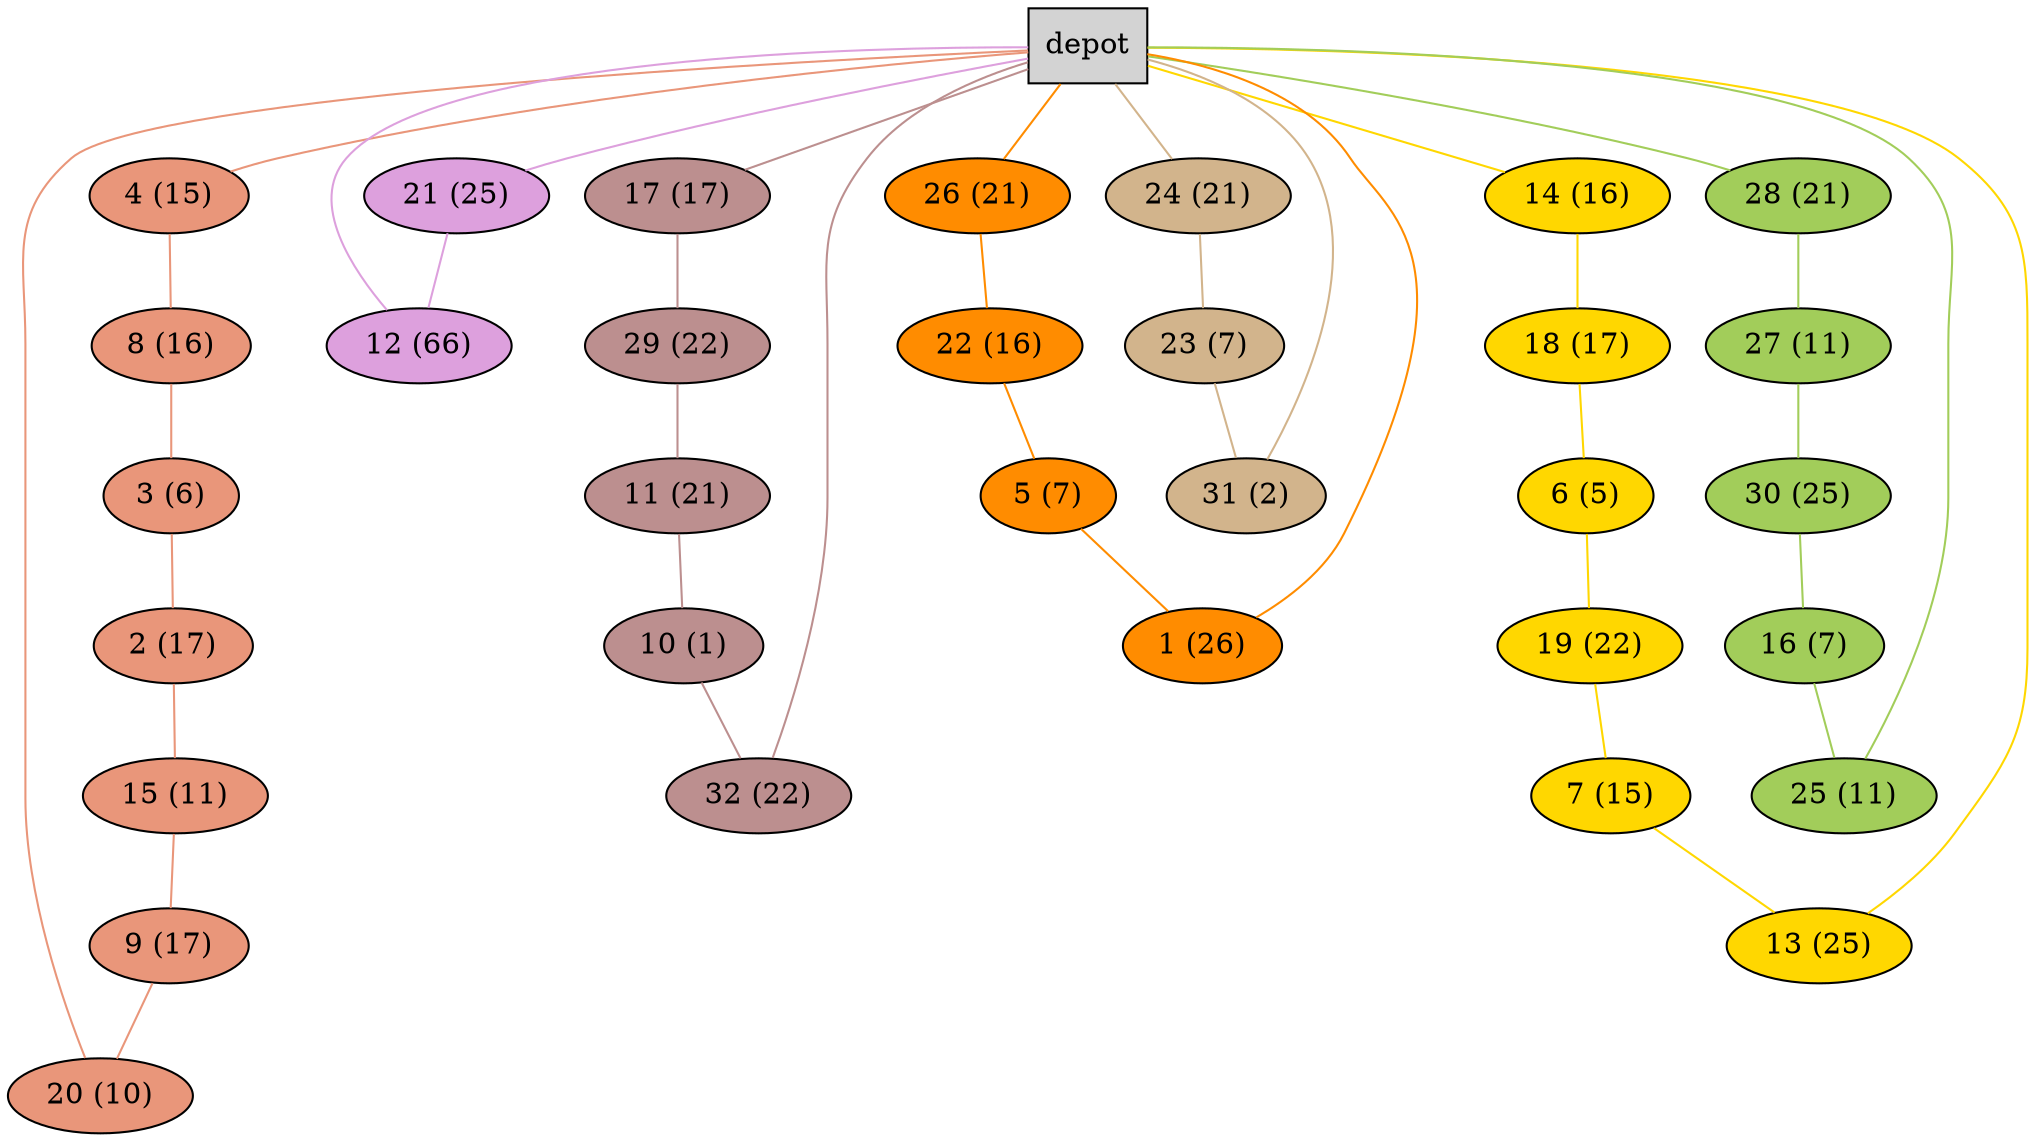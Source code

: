 graph G {
  0[shape = box, label = "depot", style = filled ];
  4[shape = ellipse, label = "4 (15)", style = filled , fillcolor = darksalmon ];
  "0"--"4"[color = darksalmon];
  8[shape = ellipse, label = "8 (16)", style = filled , fillcolor = darksalmon ];
  "4"--"8"[color = darksalmon];
  3[shape = ellipse, label = "3 (6)", style = filled , fillcolor = darksalmon ];
  "8"--"3"[color = darksalmon];
  2[shape = ellipse, label = "2 (17)", style = filled , fillcolor = darksalmon ];
  "3"--"2"[color = darksalmon];
  15[shape = ellipse, label = "15 (11)", style = filled , fillcolor = darksalmon ];
  "2"--"15"[color = darksalmon];
  9[shape = ellipse, label = "9 (17)", style = filled , fillcolor = darksalmon ];
  "15"--"9"[color = darksalmon];
  20[shape = ellipse, label = "20 (10)", style = filled , fillcolor = darksalmon ];
  "9"--"20"[color = darksalmon];
  "20"--"0"[color = darksalmon];
  14[shape = ellipse, label = "14 (16)", style = filled , fillcolor = gold ];
  "0"--"14"[color = gold];
  18[shape = ellipse, label = "18 (17)", style = filled , fillcolor = gold ];
  "14"--"18"[color = gold];
  6[shape = ellipse, label = "6 (5)", style = filled , fillcolor = gold ];
  "18"--"6"[color = gold];
  19[shape = ellipse, label = "19 (22)", style = filled , fillcolor = gold ];
  "6"--"19"[color = gold];
  7[shape = ellipse, label = "7 (15)", style = filled , fillcolor = gold ];
  "19"--"7"[color = gold];
  13[shape = ellipse, label = "13 (25)", style = filled , fillcolor = gold ];
  "7"--"13"[color = gold];
  "13"--"0"[color = gold];
  21[shape = ellipse, label = "21 (25)", style = filled , fillcolor = plum ];
  "0"--"21"[color = plum];
  12[shape = ellipse, label = "12 (66)", style = filled , fillcolor = plum ];
  "21"--"12"[color = plum];
  "12"--"0"[color = plum];
  24[shape = ellipse, label = "24 (21)", style = filled , fillcolor = tan ];
  "0"--"24"[color = tan];
  23[shape = ellipse, label = "23 (7)", style = filled , fillcolor = tan ];
  "24"--"23"[color = tan];
  31[shape = ellipse, label = "31 (2)", style = filled , fillcolor = tan ];
  "23"--"31"[color = tan];
  "31"--"0"[color = tan];
  26[shape = ellipse, label = "26 (21)", style = filled , fillcolor = darkorange ];
  "0"--"26"[color = darkorange];
  22[shape = ellipse, label = "22 (16)", style = filled , fillcolor = darkorange ];
  "26"--"22"[color = darkorange];
  5[shape = ellipse, label = "5 (7)", style = filled , fillcolor = darkorange ];
  "22"--"5"[color = darkorange];
  1[shape = ellipse, label = "1 (26)", style = filled , fillcolor = darkorange ];
  "5"--"1"[color = darkorange];
  "1"--"0"[color = darkorange];
  17[shape = ellipse, label = "17 (17)", style = filled , fillcolor = rosybrown ];
  "0"--"17"[color = rosybrown];
  29[shape = ellipse, label = "29 (22)", style = filled , fillcolor = rosybrown ];
  "17"--"29"[color = rosybrown];
  11[shape = ellipse, label = "11 (21)", style = filled , fillcolor = rosybrown ];
  "29"--"11"[color = rosybrown];
  10[shape = ellipse, label = "10 (1)", style = filled , fillcolor = rosybrown ];
  "11"--"10"[color = rosybrown];
  32[shape = ellipse, label = "32 (22)", style = filled , fillcolor = rosybrown ];
  "10"--"32"[color = rosybrown];
  "32"--"0"[color = rosybrown];
  28[shape = ellipse, label = "28 (21)", style = filled , fillcolor = darkolivegreen3 ];
  "0"--"28"[color = darkolivegreen3];
  27[shape = ellipse, label = "27 (11)", style = filled , fillcolor = darkolivegreen3 ];
  "28"--"27"[color = darkolivegreen3];
  30[shape = ellipse, label = "30 (25)", style = filled , fillcolor = darkolivegreen3 ];
  "27"--"30"[color = darkolivegreen3];
  16[shape = ellipse, label = "16 (7)", style = filled , fillcolor = darkolivegreen3 ];
  "30"--"16"[color = darkolivegreen3];
  25[shape = ellipse, label = "25 (11)", style = filled , fillcolor = darkolivegreen3 ];
  "16"--"25"[color = darkolivegreen3];
  "25"--"0"[color = darkolivegreen3];
}
